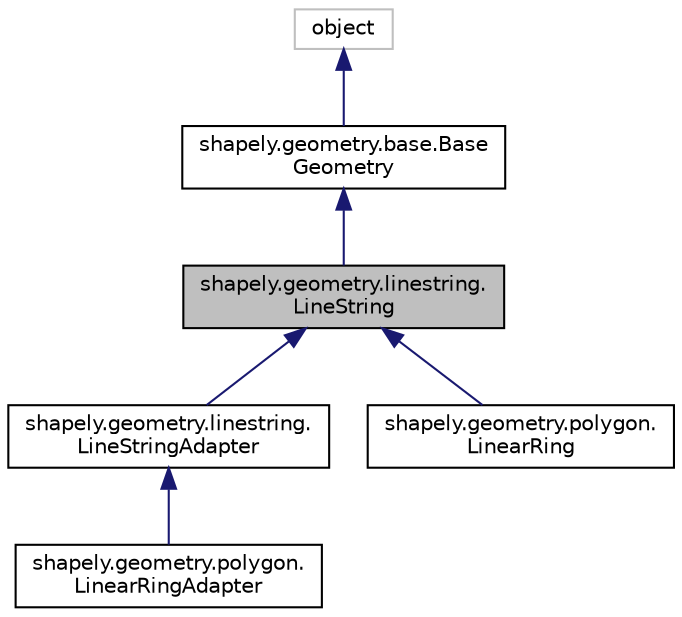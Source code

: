 digraph "shapely.geometry.linestring.LineString"
{
 // LATEX_PDF_SIZE
  edge [fontname="Helvetica",fontsize="10",labelfontname="Helvetica",labelfontsize="10"];
  node [fontname="Helvetica",fontsize="10",shape=record];
  Node1 [label="shapely.geometry.linestring.\lLineString",height=0.2,width=0.4,color="black", fillcolor="grey75", style="filled", fontcolor="black",tooltip=" "];
  Node2 -> Node1 [dir="back",color="midnightblue",fontsize="10",style="solid"];
  Node2 [label="shapely.geometry.base.Base\lGeometry",height=0.2,width=0.4,color="black", fillcolor="white", style="filled",URL="$classshapely_1_1geometry_1_1base_1_1_base_geometry.html",tooltip=" "];
  Node3 -> Node2 [dir="back",color="midnightblue",fontsize="10",style="solid"];
  Node3 [label="object",height=0.2,width=0.4,color="grey75", fillcolor="white", style="filled",tooltip=" "];
  Node1 -> Node4 [dir="back",color="midnightblue",fontsize="10",style="solid"];
  Node4 [label="shapely.geometry.linestring.\lLineStringAdapter",height=0.2,width=0.4,color="black", fillcolor="white", style="filled",URL="$classshapely_1_1geometry_1_1linestring_1_1_line_string_adapter.html",tooltip=" "];
  Node4 -> Node5 [dir="back",color="midnightblue",fontsize="10",style="solid"];
  Node5 [label="shapely.geometry.polygon.\lLinearRingAdapter",height=0.2,width=0.4,color="black", fillcolor="white", style="filled",URL="$classshapely_1_1geometry_1_1polygon_1_1_linear_ring_adapter.html",tooltip=" "];
  Node1 -> Node6 [dir="back",color="midnightblue",fontsize="10",style="solid"];
  Node6 [label="shapely.geometry.polygon.\lLinearRing",height=0.2,width=0.4,color="black", fillcolor="white", style="filled",URL="$classshapely_1_1geometry_1_1polygon_1_1_linear_ring.html",tooltip=" "];
}
